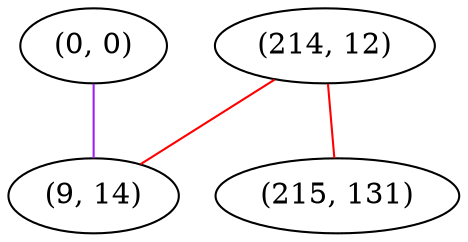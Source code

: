 graph "" {
"(214, 12)";
"(0, 0)";
"(9, 14)";
"(215, 131)";
"(214, 12)" -- "(215, 131)"  [color=red, key=0, weight=1];
"(214, 12)" -- "(9, 14)"  [color=red, key=0, weight=1];
"(0, 0)" -- "(9, 14)"  [color=purple, key=0, weight=4];
}
